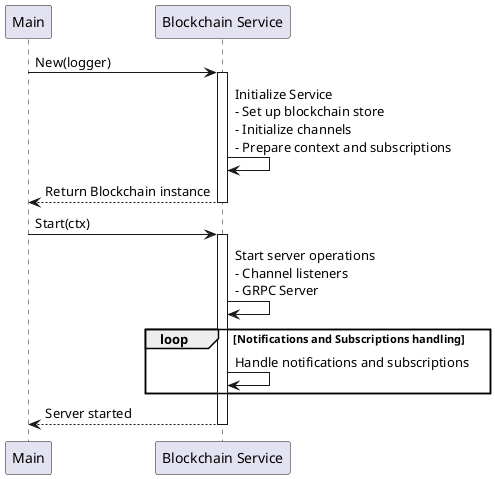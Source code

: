 
@startuml
participant "Main" as Client
participant "Blockchain Service" as Service

Client -> Service: New(logger)
activate Service
Service -> Service: Initialize Service\n- Set up blockchain store\n- Initialize channels\n- Prepare context and subscriptions
Service --> Client: Return Blockchain instance
deactivate Service

Client -> Service: Start(ctx)
activate Service
Service -> Service: Start server operations\n- Channel listeners\n- GRPC Server
loop Notifications and Subscriptions handling
  Service -> Service: Handle notifications and subscriptions
end
Service --> Client: Server started
deactivate Service
@enduml
